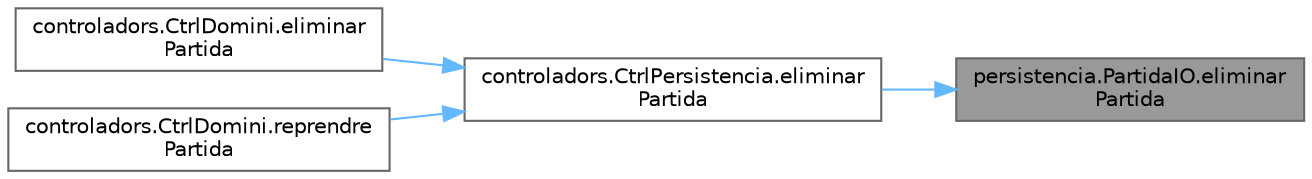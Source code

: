 digraph "persistencia.PartidaIO.eliminarPartida"
{
 // INTERACTIVE_SVG=YES
 // LATEX_PDF_SIZE
  bgcolor="transparent";
  edge [fontname=Helvetica,fontsize=10,labelfontname=Helvetica,labelfontsize=10];
  node [fontname=Helvetica,fontsize=10,shape=box,height=0.2,width=0.4];
  rankdir="RL";
  Node1 [id="Node000001",label="persistencia.PartidaIO.eliminar\lPartida",height=0.2,width=0.4,color="gray40", fillcolor="grey60", style="filled", fontcolor="black",tooltip="Elimina una partida esborrant el seu fitxer JSON."];
  Node1 -> Node2 [id="edge1_Node000001_Node000002",dir="back",color="steelblue1",style="solid",tooltip=" "];
  Node2 [id="Node000002",label="controladors.CtrlPersistencia.eliminar\lPartida",height=0.2,width=0.4,color="grey40", fillcolor="white", style="filled",URL="$classcontroladors_1_1_ctrl_persistencia.html#a3daeaccbdea3d7d1f4cae106f952bb70",tooltip="Elimina una partida de l'emmagatzematge persistent."];
  Node2 -> Node3 [id="edge2_Node000002_Node000003",dir="back",color="steelblue1",style="solid",tooltip=" "];
  Node3 [id="Node000003",label="controladors.CtrlDomini.eliminar\lPartida",height=0.2,width=0.4,color="grey40", fillcolor="white", style="filled",URL="$classcontroladors_1_1_ctrl_domini.html#ac87e23e3544eb1c2e20aa7ea0f97762f",tooltip="Elimina el .json de la partida indicada al paràmetre."];
  Node2 -> Node4 [id="edge3_Node000002_Node000004",dir="back",color="steelblue1",style="solid",tooltip=" "];
  Node4 [id="Node000004",label="controladors.CtrlDomini.reprendre\lPartida",height=0.2,width=0.4,color="grey40", fillcolor="white", style="filled",URL="$classcontroladors_1_1_ctrl_domini.html#a8f8379a74fba56b9e4e82d4c5743360e",tooltip="Continuar partida."];
}
